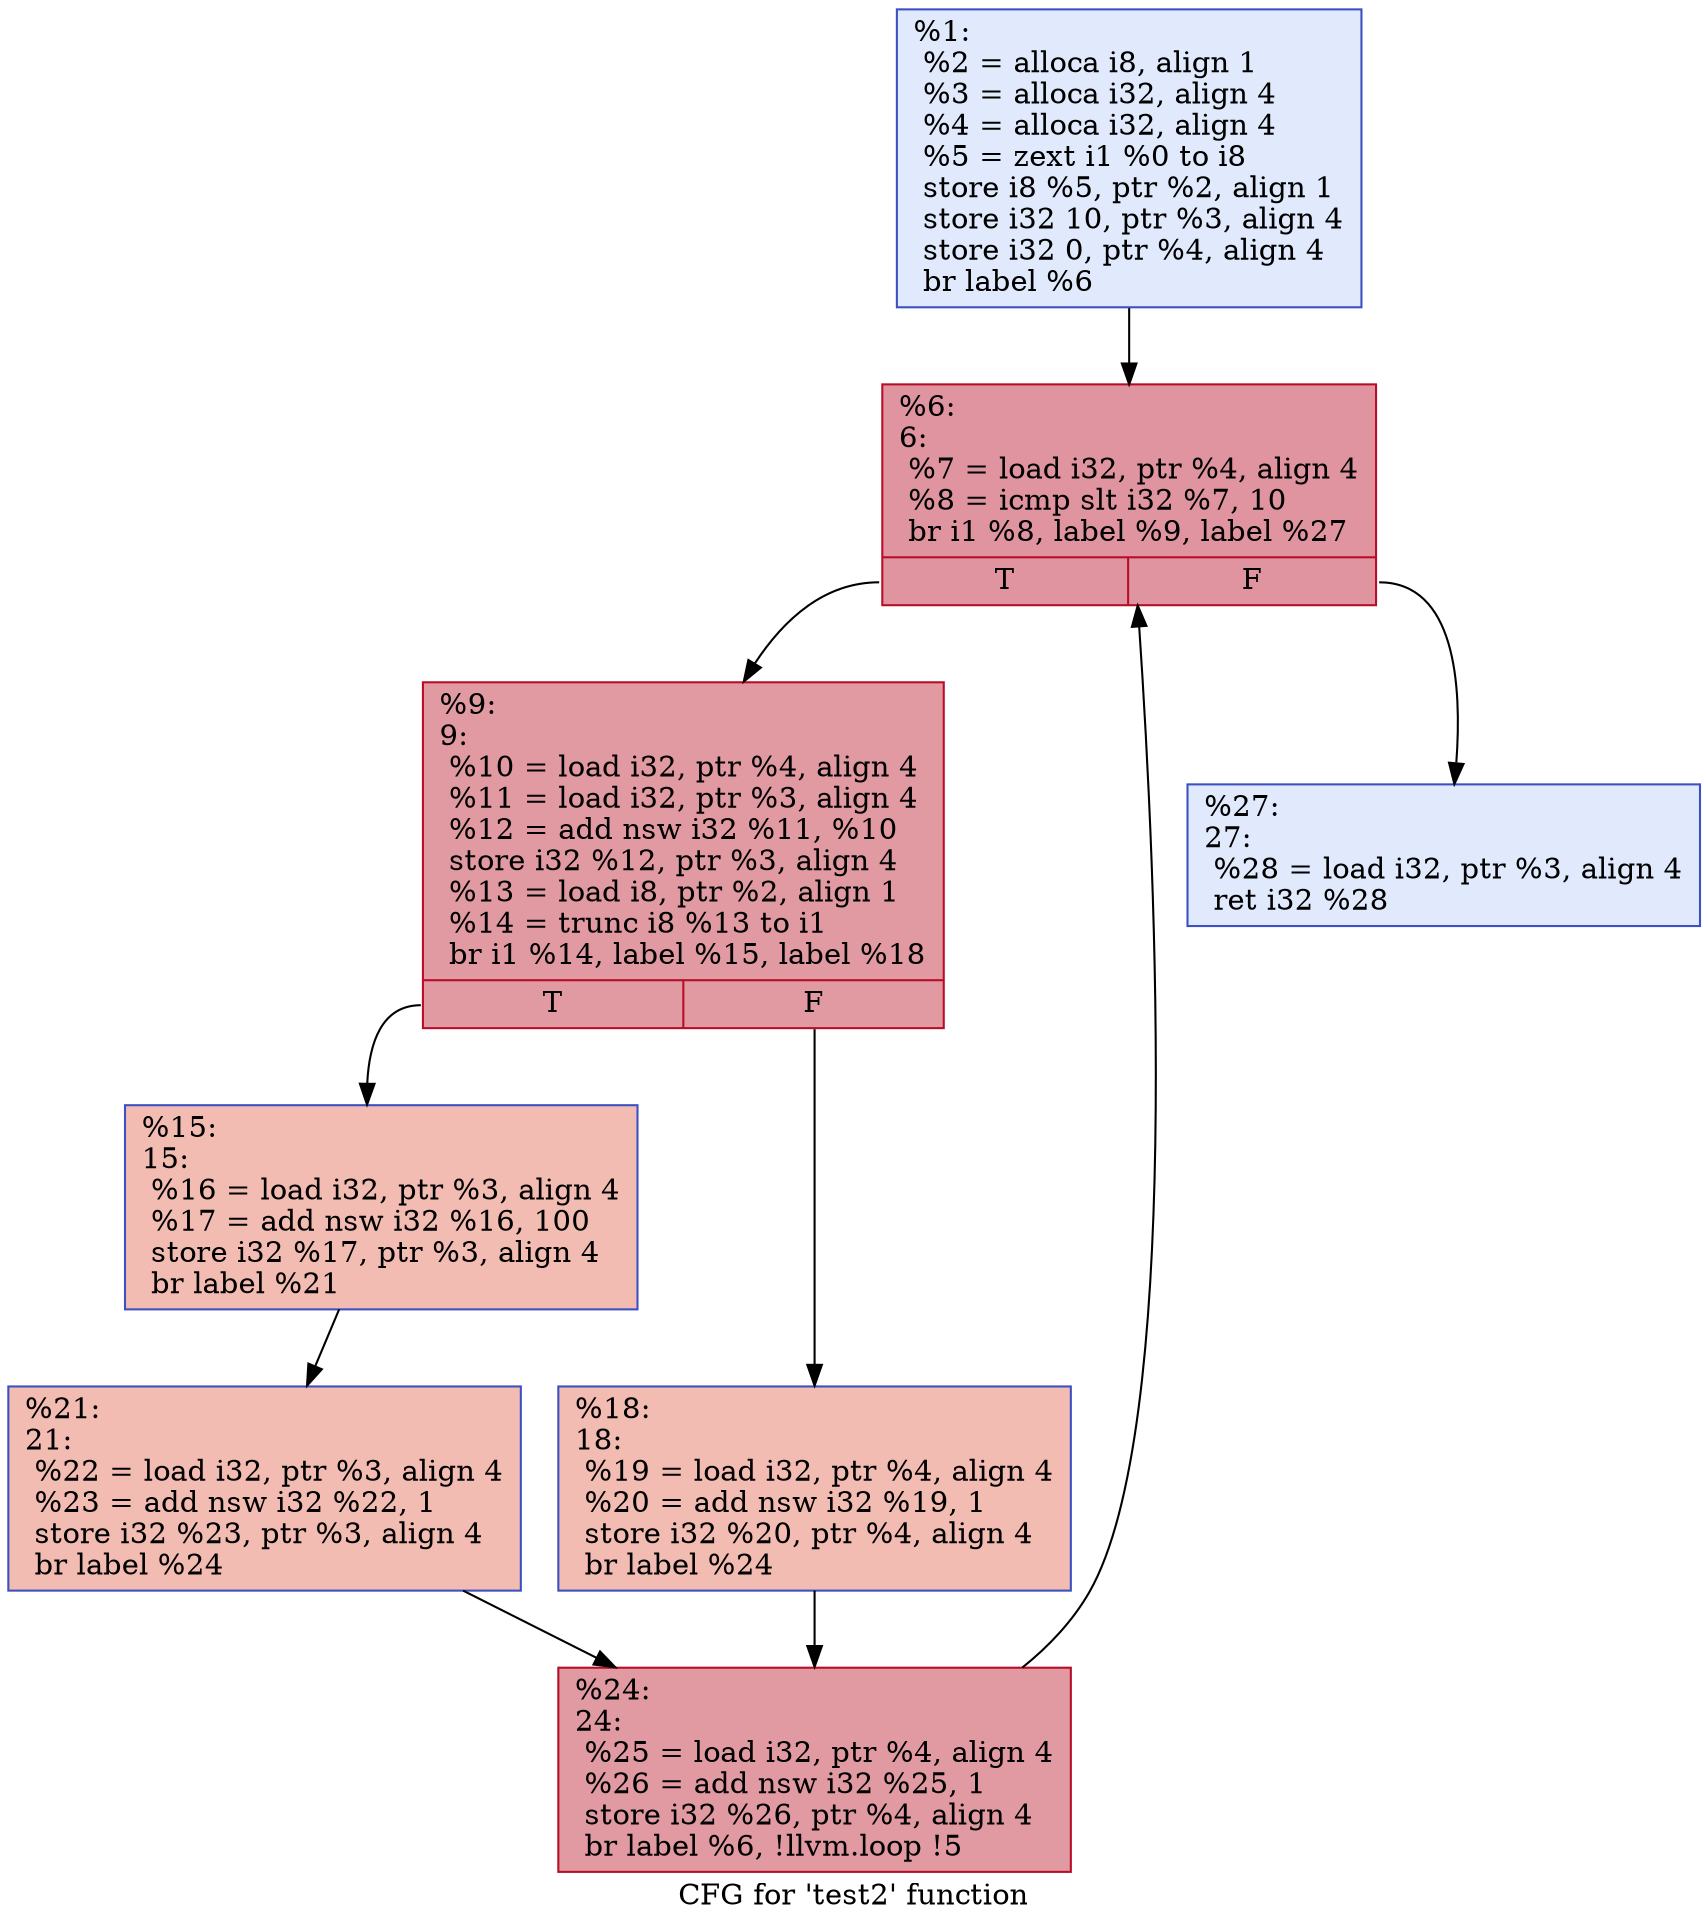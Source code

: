 digraph "CFG for 'test2' function" {
	label="CFG for 'test2' function";

	Node0x11c72b250 [shape=record,color="#3d50c3ff", style=filled, fillcolor="#b9d0f970",label="{%1:\l  %2 = alloca i8, align 1\l  %3 = alloca i32, align 4\l  %4 = alloca i32, align 4\l  %5 = zext i1 %0 to i8\l  store i8 %5, ptr %2, align 1\l  store i32 10, ptr %3, align 4\l  store i32 0, ptr %4, align 4\l  br label %6\l}"];
	Node0x11c72b250 -> Node0x11c72b6c0;
	Node0x11c72b6c0 [shape=record,color="#b70d28ff", style=filled, fillcolor="#b70d2870",label="{%6:\l6:                                                \l  %7 = load i32, ptr %4, align 4\l  %8 = icmp slt i32 %7, 10\l  br i1 %8, label %9, label %27\l|{<s0>T|<s1>F}}"];
	Node0x11c72b6c0:s0 -> Node0x11c72b440;
	Node0x11c72b6c0:s1 -> Node0x11c72b900;
	Node0x11c72b440 [shape=record,color="#b70d28ff", style=filled, fillcolor="#bb1b2c70",label="{%9:\l9:                                                \l  %10 = load i32, ptr %4, align 4\l  %11 = load i32, ptr %3, align 4\l  %12 = add nsw i32 %11, %10\l  store i32 %12, ptr %3, align 4\l  %13 = load i8, ptr %2, align 1\l  %14 = trunc i8 %13 to i1\l  br i1 %14, label %15, label %18\l|{<s0>T|<s1>F}}"];
	Node0x11c72b440:s0 -> Node0x11c72b700;
	Node0x11c72b440:s1 -> Node0x11c72bce0;
	Node0x11c72b700 [shape=record,color="#3d50c3ff", style=filled, fillcolor="#e1675170",label="{%15:\l15:                                               \l  %16 = load i32, ptr %3, align 4\l  %17 = add nsw i32 %16, 100\l  store i32 %17, ptr %3, align 4\l  br label %21\l}"];
	Node0x11c72b700 -> Node0x11c72bfe0;
	Node0x11c72bce0 [shape=record,color="#3d50c3ff", style=filled, fillcolor="#e1675170",label="{%18:\l18:                                               \l  %19 = load i32, ptr %4, align 4\l  %20 = add nsw i32 %19, 1\l  store i32 %20, ptr %4, align 4\l  br label %24\l}"];
	Node0x11c72bce0 -> Node0x11c72bd20;
	Node0x11c72bfe0 [shape=record,color="#3d50c3ff", style=filled, fillcolor="#e1675170",label="{%21:\l21:                                               \l  %22 = load i32, ptr %3, align 4\l  %23 = add nsw i32 %22, 1\l  store i32 %23, ptr %3, align 4\l  br label %24\l}"];
	Node0x11c72bfe0 -> Node0x11c72bd20;
	Node0x11c72bd20 [shape=record,color="#b70d28ff", style=filled, fillcolor="#bb1b2c70",label="{%24:\l24:                                               \l  %25 = load i32, ptr %4, align 4\l  %26 = add nsw i32 %25, 1\l  store i32 %26, ptr %4, align 4\l  br label %6, !llvm.loop !5\l}"];
	Node0x11c72bd20 -> Node0x11c72b6c0;
	Node0x11c72b900 [shape=record,color="#3d50c3ff", style=filled, fillcolor="#b9d0f970",label="{%27:\l27:                                               \l  %28 = load i32, ptr %3, align 4\l  ret i32 %28\l}"];
}
